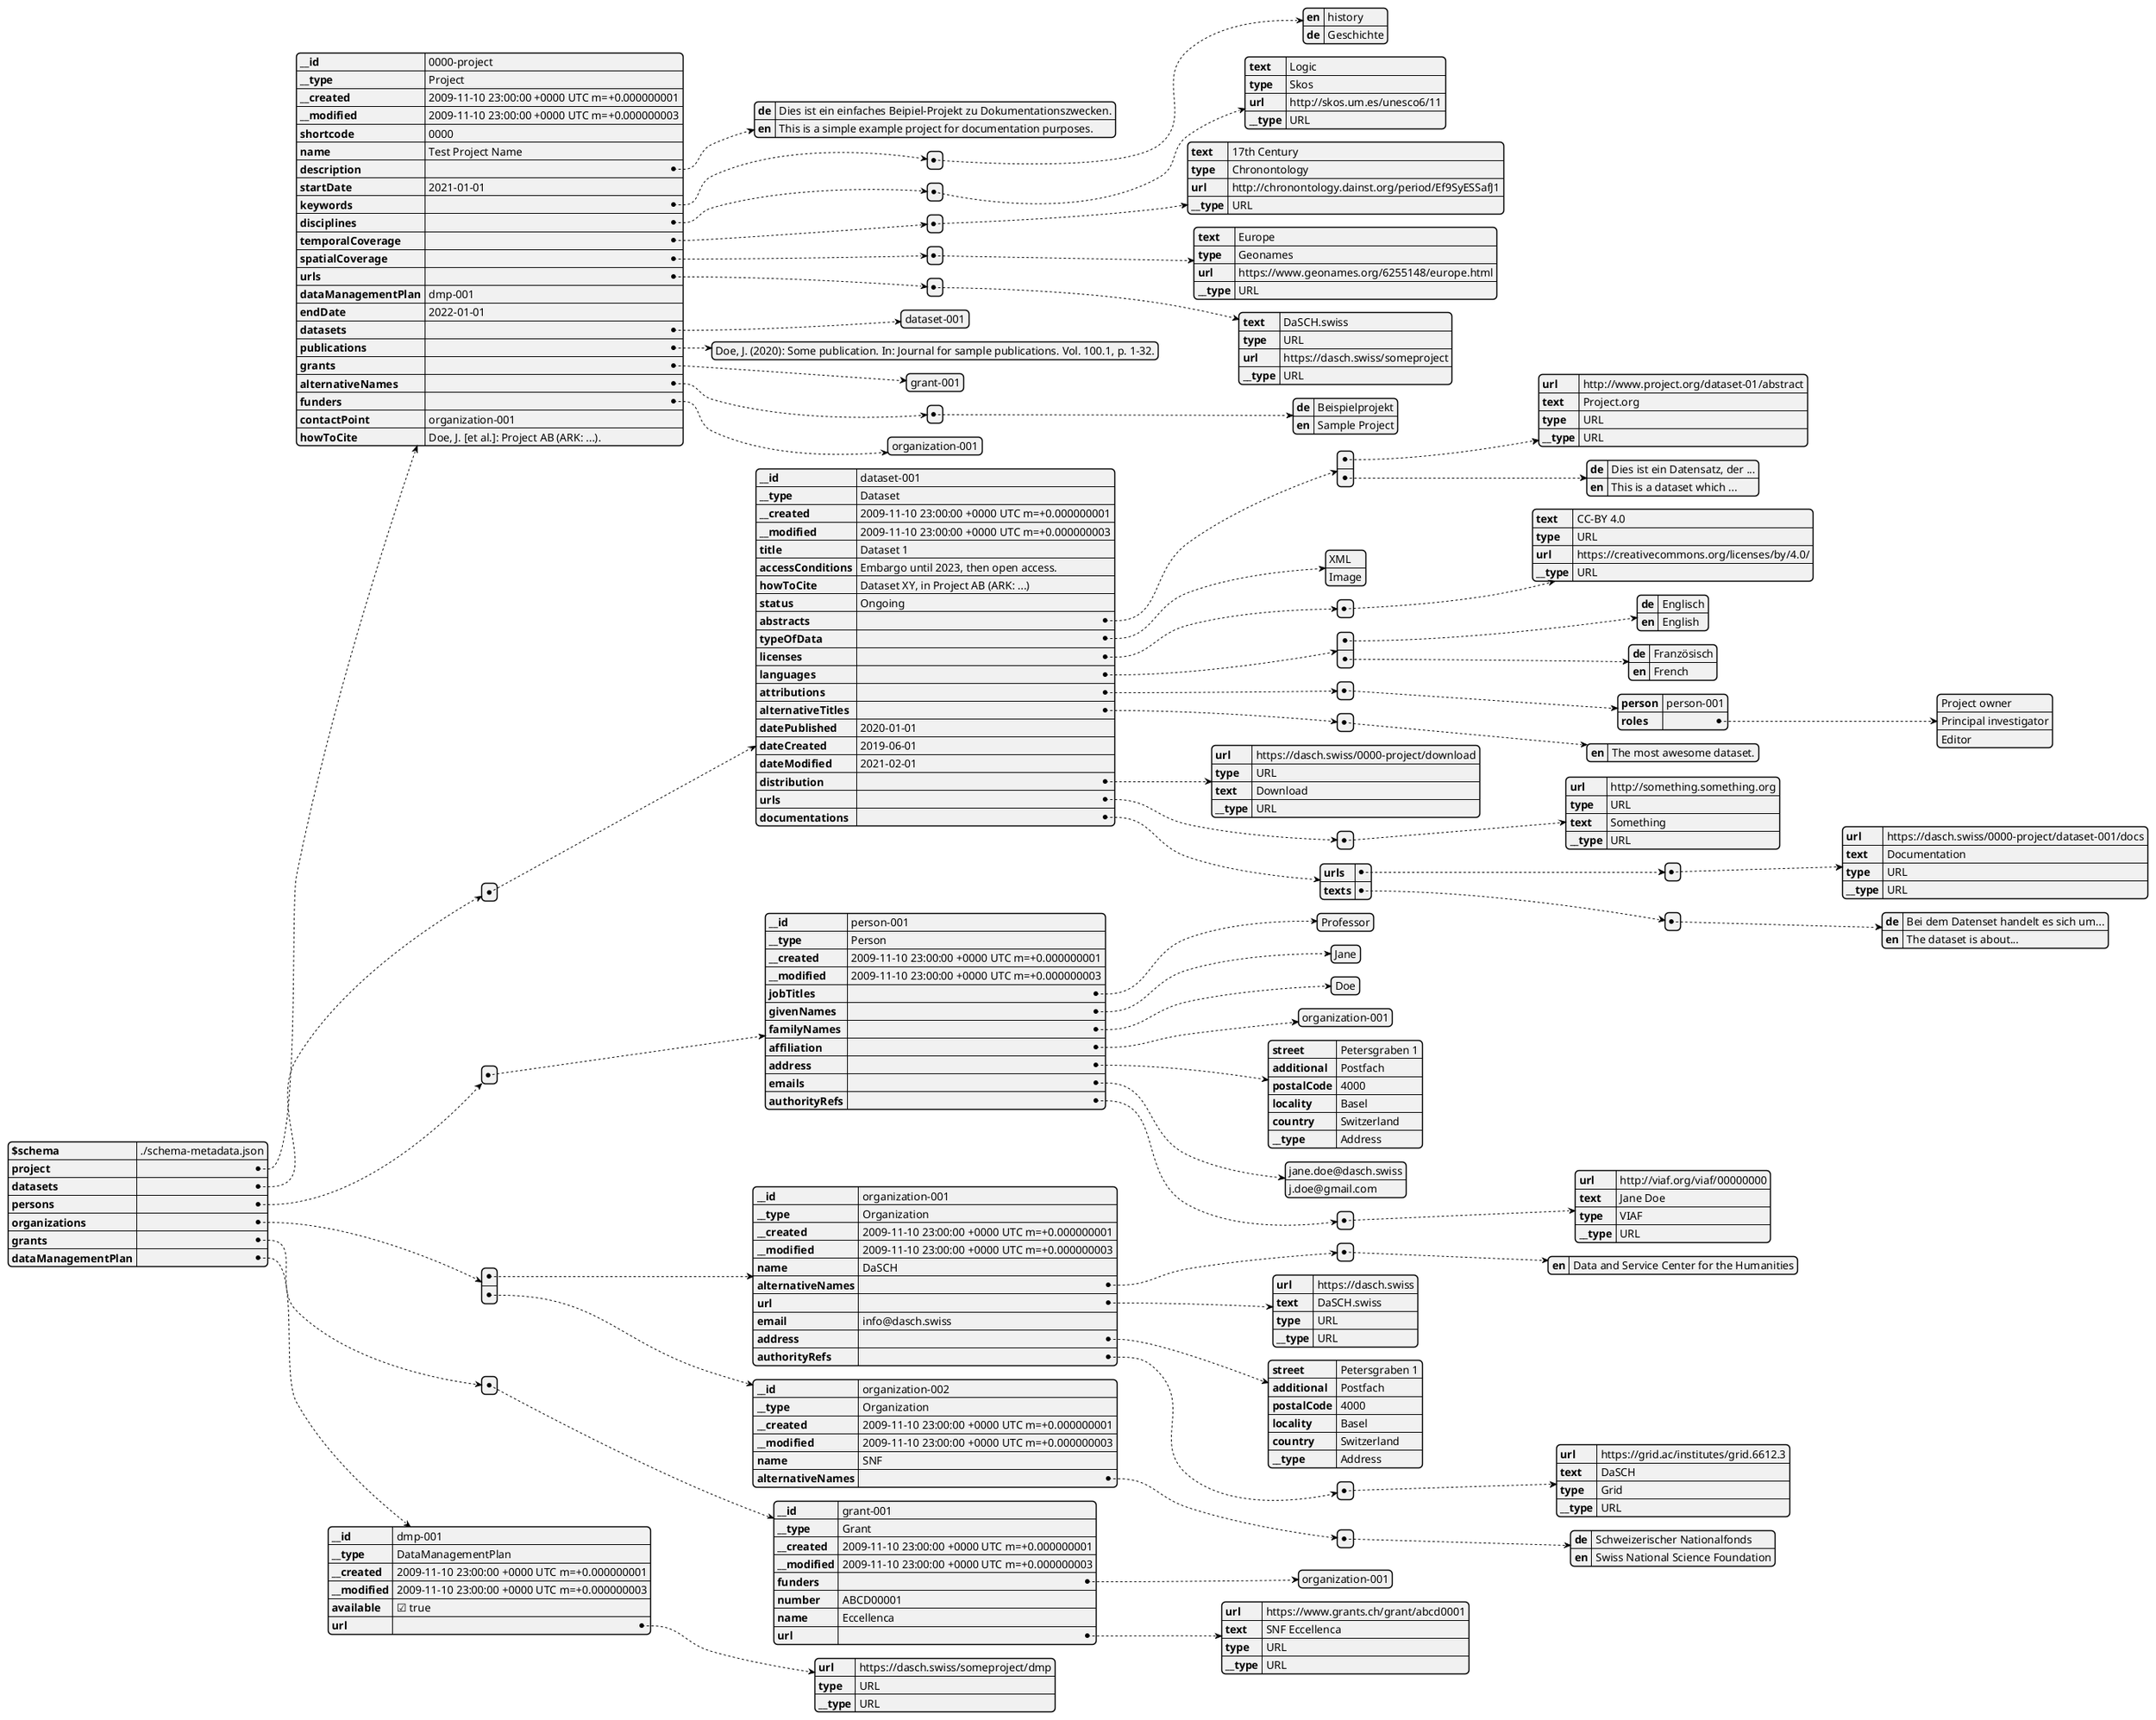 @startjson API-Example

{
  "$schema": "./schema-metadata.json",
  "project": {
    "__id": "0000-project",
    "__type": "Project",
    "__created": "2009-11-10 23:00:00 +0000 UTC m=+0.000000001",
    "__modified": "2009-11-10 23:00:00 +0000 UTC m=+0.000000003",
    "shortcode": "0000",
    "name": "Test Project Name",
    "description": {
      "de": "Dies ist ein einfaches Beipiel-Projekt zu Dokumentationszwecken.",
      "en": "This is a simple example project for documentation purposes."
    },
    "startDate": "2021-01-01",
    "keywords": [
      {
        "en": "history",
        "de": "Geschichte"
      }
    ],
    "disciplines": [
      {
        "text": "Logic",
        "type": "Skos",
        "url": "http://skos.um.es/unesco6/11",
        "__type": "URL"
      }
    ],
    "temporalCoverage": [
      {
        "text": "17th Century",
        "type": "Chronontology",
        "url": "http://chronontology.dainst.org/period/Ef9SyESSafJ1",
        "__type": "URL"
      }
    ],
    "spatialCoverage": [
      {
        "text": "Europe",
        "type": "Geonames",
        "url": "https://www.geonames.org/6255148/europe.html",
        "__type": "URL"
      }
    ],
    "urls": [
      {
        "text": "DaSCH.swiss",
        "type": "URL",
        "url": "https://dasch.swiss/someproject",
        "__type": "URL"
      }
    ],
    "dataManagementPlan": "dmp-001",
    "endDate": "2022-01-01",
    "datasets": [
      "dataset-001"
    ],
    "publications": [
      "Doe, J. (2020): Some publication. In: Journal for sample publications. Vol. 100.1, p. 1-32."
    ],
    "grants": [
      "grant-001"
    ],
    "alternativeNames": [
      {
        "de": "Beispielprojekt",
        "en": "Sample Project"
      }
    ],
    "funders": [
      "organization-001"
    ],
    "contactPoint": "organization-001",
    "howToCite": "Doe, J. [et al.]: Project AB (ARK: ...)."
  },
  "datasets": [
    {
      "__id": "dataset-001",
      "__type": "Dataset",
      "__created": "2009-11-10 23:00:00 +0000 UTC m=+0.000000001",
      "__modified": "2009-11-10 23:00:00 +0000 UTC m=+0.000000003",
      "title": "Dataset 1",
      "accessConditions": "Embargo until 2023, then open access.",
      "howToCite": "Dataset XY, in Project AB (ARK: ...)",
      "status": "Ongoing",
      "abstracts": [
        {
          "url": "http://www.project.org/dataset-01/abstract",
          "text": "Project.org",
          "type": "URL",
          "__type": "URL"
        },
        {
          "de": "Dies ist ein Datensatz, der ...",
          "en": "This is a dataset which ..."
        }
      ],
      "typeOfData": [
        "XML",
        "Image"
      ],
      "licenses": [
        {
          "text": "CC-BY 4.0",
          "type": "URL",
          "url": "https://creativecommons.org/licenses/by/4.0/",
          "__type": "URL"
        }
      ],
      "languages": [
        {
          "de": "Englisch",
          "en": "English"
        },
        {
          "de": "Französisch",
          "en": "French"
        }
      ],
      "attributions": [
        {
          "person": "person-001",
          "roles": [
            "Project owner",
            "Principal investigator",
            "Editor"
          ]
        }
      ],
      "alternativeTitles": [
        {
          "en": "The most awesome dataset."
        }
      ],
      "datePublished": "2020-01-01",
      "dateCreated": "2019-06-01",
      "dateModified": "2021-02-01",
      "distribution": {
        "url": "https://dasch.swiss/0000-project/download",
        "type": "URL",
        "text": "Download",
        "__type": "URL"
      },
      "urls": [
        {
          "url": "http://something.something.org",
          "type": "URL",
          "text": "Something",
          "__type": "URL"
        }
      ],
      "documentations": {
        "urls": [
          {
            "url": "https://dasch.swiss/0000-project/dataset-001/docs",
            "text": "Documentation",
            "type": "URL",
            "__type": "URL"
          }
        ],
        "texts": [
          {
            "de": "Bei dem Datenset handelt es sich um...",
            "en": "The dataset is about..."
          }
        ]
      }
    }
  ],
  "persons": [
    {
      "__id": "person-001",
      "__type": "Person",
      "__created": "2009-11-10 23:00:00 +0000 UTC m=+0.000000001",
      "__modified": "2009-11-10 23:00:00 +0000 UTC m=+0.000000003",
      "jobTitles": [
        "Professor"
      ],
      "givenNames": [
        "Jane"
      ],
      "familyNames": [
        "Doe"
      ],
      "affiliation": [
        "organization-001"
      ],
      "address": {
        "street": "Petersgraben 1",
        "additional": "Postfach",
        "postalCode": "4000",
        "locality": "Basel",
        "country": "Switzerland",
        "__type": "Address"
      },
      "emails": [
        "jane.doe@dasch.swiss",
        "j.doe@gmail.com"
      ],
      "authorityRefs": [
        {
          "url": "http://viaf.org/viaf/00000000",
          "text": "Jane Doe",
          "type": "VIAF",
          "__type": "URL"
        }
      ]
    }
  ],
  "organizations": [
    {
      "__id": "organization-001",
      "__type": "Organization",
      "__created": "2009-11-10 23:00:00 +0000 UTC m=+0.000000001",
      "__modified": "2009-11-10 23:00:00 +0000 UTC m=+0.000000003",
      "name": "DaSCH",
      "alternativeNames": [
        {
          "en": "Data and Service Center for the Humanities"
        }
      ],
      "url": {
        "url": "https://dasch.swiss",
        "text": "DaSCH.swiss",
        "type": "URL",
        "__type": "URL"
      },
      "email": "info@dasch.swiss",
      "address": {
        "street": "Petersgraben 1",
        "additional": "Postfach",
        "postalCode": "4000",
        "locality": "Basel",
        "country": "Switzerland",
        "__type": "Address"
      },
      "authorityRefs": [
        {
          "url": "https://grid.ac/institutes/grid.6612.3",
          "text": "DaSCH",
          "type": "Grid",
          "__type": "URL"
        }
      ]
    },
    {
      "__id": "organization-002",
      "__type": "Organization",
      "__created": "2009-11-10 23:00:00 +0000 UTC m=+0.000000001",
      "__modified": "2009-11-10 23:00:00 +0000 UTC m=+0.000000003",
      "name": "SNF",
      "alternativeNames": [
        {
          "de": "Schweizerischer Nationalfonds",
          "en": "Swiss National Science Foundation"
        }
      ]
    }
  ],
  "grants": [
    {
      "__id": "grant-001",
      "__type": "Grant",
      "__created": "2009-11-10 23:00:00 +0000 UTC m=+0.000000001",
      "__modified": "2009-11-10 23:00:00 +0000 UTC m=+0.000000003",
      "funders": [
        "organization-001"
      ],
      "number": "ABCD00001",
      "name": "Eccellenca",
      "url": {
        "url": "https://www.grants.ch/grant/abcd0001",
        "text": "SNF Eccellenca",
        "type": "URL",
        "__type": "URL"
      }
    }
  ],
  "dataManagementPlan": {
    "__id": "dmp-001",
    "__type": "DataManagementPlan",
    "__created": "2009-11-10 23:00:00 +0000 UTC m=+0.000000001",
    "__modified": "2009-11-10 23:00:00 +0000 UTC m=+0.000000003",
    "available": true,
    "url": {
      "url": "https://dasch.swiss/someproject/dmp",
      "type": "URL",
      "__type": "URL"
    }
  }
}



@endjson
